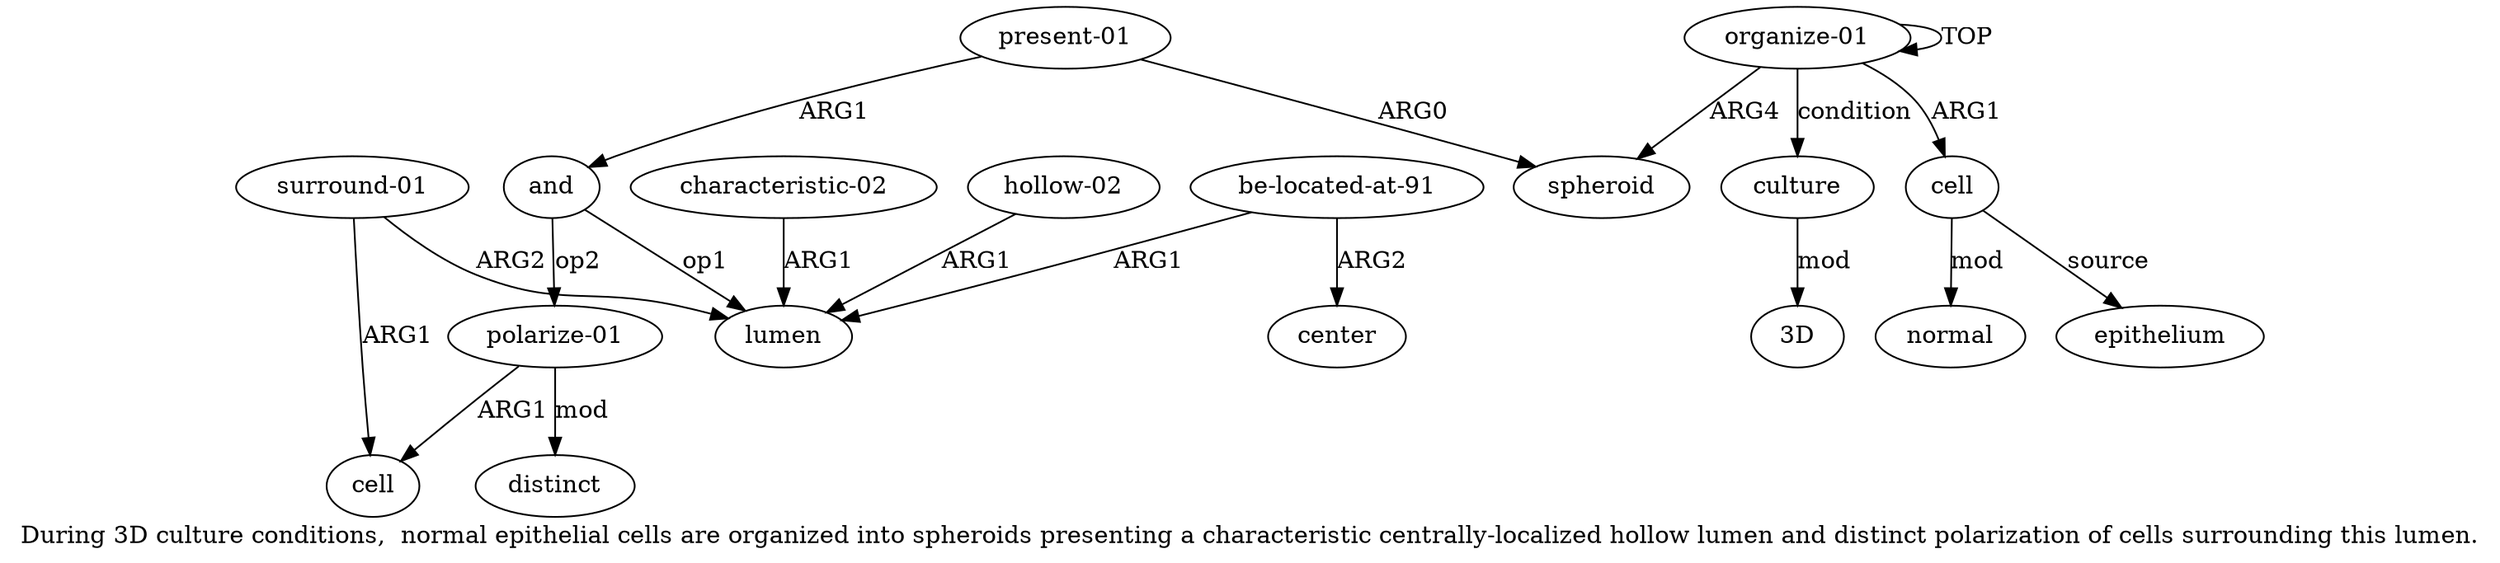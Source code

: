 digraph  {
	graph [label="During 3D culture conditions,  normal epithelial cells are organized into spheroids presenting a characteristic centrally-localized \
hollow lumen and distinct polarization of cells surrounding this lumen."];
	node [label="\N"];
	a15	 [color=black,
		gold_ind=15,
		gold_label=distinct,
		label=distinct,
		test_ind=15,
		test_label=distinct];
	a14	 [color=black,
		gold_ind=14,
		gold_label="surround-01",
		label="surround-01",
		test_ind=14,
		test_label="surround-01"];
	a13	 [color=black,
		gold_ind=13,
		gold_label=cell,
		label=cell,
		test_ind=13,
		test_label=cell];
	a14 -> a13 [key=0,
	color=black,
	gold_label=ARG1,
	label=ARG1,
	test_label=ARG1];
a7 [color=black,
	gold_ind=7,
	gold_label=lumen,
	label=lumen,
	test_ind=7,
	test_label=lumen];
a14 -> a7 [key=0,
color=black,
gold_label=ARG2,
label=ARG2,
test_label=ARG2];
a17 [color=black,
gold_ind=17,
gold_label="3D",
label="3D",
test_ind=17,
test_label="3D"];
a16 [color=black,
gold_ind=16,
gold_label=culture,
label=culture,
test_ind=16,
test_label=culture];
a16 -> a17 [key=0,
color=black,
gold_label=mod,
label=mod,
test_label=mod];
a11 [color=black,
gold_ind=11,
gold_label="characteristic-02",
label="characteristic-02",
test_ind=11,
test_label="characteristic-02"];
a11 -> a7 [key=0,
color=black,
gold_label=ARG1,
label=ARG1,
test_label=ARG1];
a10 [color=black,
gold_ind=10,
gold_label=center,
label=center,
test_ind=10,
test_label=center];
a12 [color=black,
gold_ind=12,
gold_label="polarize-01",
label="polarize-01",
test_ind=12,
test_label="polarize-01"];
a12 -> a15 [key=0,
color=black,
gold_label=mod,
label=mod,
test_label=mod];
a12 -> a13 [key=0,
color=black,
gold_label=ARG1,
label=ARG1,
test_label=ARG1];
a1 [color=black,
gold_ind=1,
gold_label=cell,
label=cell,
test_ind=1,
test_label=cell];
a3 [color=black,
gold_ind=3,
gold_label=epithelium,
label=epithelium,
test_ind=3,
test_label=epithelium];
a1 -> a3 [key=0,
color=black,
gold_label=source,
label=source,
test_label=source];
a2 [color=black,
gold_ind=2,
gold_label=normal,
label=normal,
test_ind=2,
test_label=normal];
a1 -> a2 [key=0,
color=black,
gold_label=mod,
label=mod,
test_label=mod];
a0 [color=black,
gold_ind=0,
gold_label="organize-01",
label="organize-01",
test_ind=0,
test_label="organize-01"];
a0 -> a16 [key=0,
color=black,
gold_label=condition,
label=condition,
test_label=condition];
a0 -> a1 [key=0,
color=black,
gold_label=ARG1,
label=ARG1,
test_label=ARG1];
a0 -> a0 [key=0,
color=black,
gold_label=TOP,
label=TOP,
test_label=TOP];
a4 [color=black,
gold_ind=4,
gold_label=spheroid,
label=spheroid,
test_ind=4,
test_label=spheroid];
a0 -> a4 [key=0,
color=black,
gold_label=ARG4,
label=ARG4,
test_label=ARG4];
a5 [color=black,
gold_ind=5,
gold_label="present-01",
label="present-01",
test_ind=5,
test_label="present-01"];
a5 -> a4 [key=0,
color=black,
gold_label=ARG0,
label=ARG0,
test_label=ARG0];
a6 [color=black,
gold_ind=6,
gold_label=and,
label=and,
test_ind=6,
test_label=and];
a5 -> a6 [key=0,
color=black,
gold_label=ARG1,
label=ARG1,
test_label=ARG1];
a6 -> a12 [key=0,
color=black,
gold_label=op2,
label=op2,
test_label=op2];
a6 -> a7 [key=0,
color=black,
gold_label=op1,
label=op1,
test_label=op1];
a9 [color=black,
gold_ind=9,
gold_label="be-located-at-91",
label="be-located-at-91",
test_ind=9,
test_label="be-located-at-91"];
a9 -> a10 [key=0,
color=black,
gold_label=ARG2,
label=ARG2,
test_label=ARG2];
a9 -> a7 [key=0,
color=black,
gold_label=ARG1,
label=ARG1,
test_label=ARG1];
a8 [color=black,
gold_ind=8,
gold_label="hollow-02",
label="hollow-02",
test_ind=8,
test_label="hollow-02"];
a8 -> a7 [key=0,
color=black,
gold_label=ARG1,
label=ARG1,
test_label=ARG1];
}

